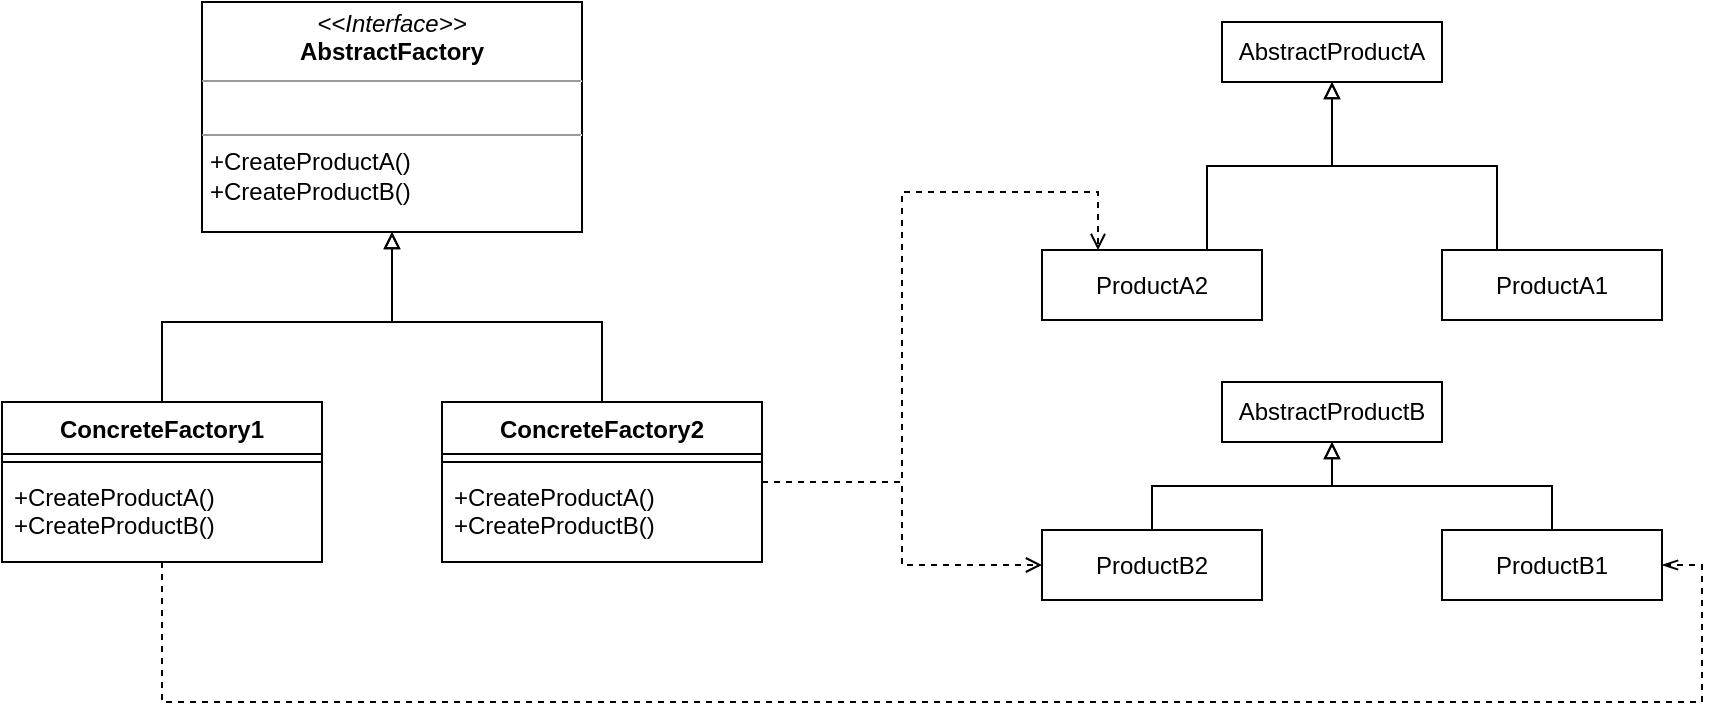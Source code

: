 <mxfile version="21.2.1" type="github">
  <diagram name="第 1 页" id="xnOflc-i28ki7hlCt2WM">
    <mxGraphModel dx="1195" dy="637" grid="1" gridSize="10" guides="1" tooltips="1" connect="1" arrows="1" fold="1" page="1" pageScale="1" pageWidth="827" pageHeight="1169" math="0" shadow="0">
      <root>
        <mxCell id="0" />
        <mxCell id="1" parent="0" />
        <mxCell id="NQLcbTlnsqjajTT3Q1Jt-1" value="&lt;p style=&quot;margin:0px;margin-top:4px;text-align:center;&quot;&gt;&lt;i style=&quot;border-color: var(--border-color);&quot;&gt;&amp;lt;&amp;lt;Interface&amp;gt;&amp;gt;&lt;/i&gt;&lt;br style=&quot;border-color: var(--border-color);&quot;&gt;&lt;b style=&quot;border-color: var(--border-color);&quot;&gt;AbstractFactory&lt;/b&gt;&lt;br&gt;&lt;/p&gt;&lt;hr size=&quot;1&quot;&gt;&lt;p style=&quot;margin:0px;margin-left:4px;&quot;&gt;&lt;br&gt;&lt;/p&gt;&lt;hr size=&quot;1&quot;&gt;&lt;p style=&quot;border-color: var(--border-color); margin: 0px 0px 0px 4px;&quot;&gt;+CreateProductA()&lt;/p&gt;&lt;p style=&quot;border-color: var(--border-color); margin: 0px 0px 0px 4px;&quot;&gt;+CreateProductB()&lt;/p&gt;" style="verticalAlign=top;align=left;overflow=fill;fontSize=12;fontFamily=Helvetica;html=1;whiteSpace=wrap;" vertex="1" parent="1">
          <mxGeometry x="130" y="180" width="190" height="115" as="geometry" />
        </mxCell>
        <mxCell id="NQLcbTlnsqjajTT3Q1Jt-11" style="edgeStyle=orthogonalEdgeStyle;rounded=0;orthogonalLoop=1;jettySize=auto;html=1;entryX=0.5;entryY=1;entryDx=0;entryDy=0;endArrow=block;endFill=0;exitX=0.5;exitY=0;exitDx=0;exitDy=0;" edge="1" parent="1" source="NQLcbTlnsqjajTT3Q1Jt-2" target="NQLcbTlnsqjajTT3Q1Jt-1">
          <mxGeometry relative="1" as="geometry">
            <mxPoint x="240" y="300.0" as="targetPoint" />
            <Array as="points">
              <mxPoint x="110" y="340" />
              <mxPoint x="225" y="340" />
            </Array>
          </mxGeometry>
        </mxCell>
        <mxCell id="NQLcbTlnsqjajTT3Q1Jt-30" style="edgeStyle=orthogonalEdgeStyle;rounded=0;orthogonalLoop=1;jettySize=auto;html=1;entryX=1;entryY=0.5;entryDx=0;entryDy=0;dashed=1;endArrow=openThin;endFill=0;" edge="1" parent="1" source="NQLcbTlnsqjajTT3Q1Jt-2" target="NQLcbTlnsqjajTT3Q1Jt-19">
          <mxGeometry relative="1" as="geometry">
            <Array as="points">
              <mxPoint x="110" y="530" />
              <mxPoint x="880" y="530" />
              <mxPoint x="880" y="462" />
            </Array>
          </mxGeometry>
        </mxCell>
        <mxCell id="NQLcbTlnsqjajTT3Q1Jt-2" value="ConcreteFactory1" style="swimlane;fontStyle=1;align=center;verticalAlign=top;childLayout=stackLayout;horizontal=1;startSize=26;horizontalStack=0;resizeParent=1;resizeParentMax=0;resizeLast=0;collapsible=1;marginBottom=0;whiteSpace=wrap;html=1;" vertex="1" parent="1">
          <mxGeometry x="30" y="380" width="160" height="80" as="geometry" />
        </mxCell>
        <mxCell id="NQLcbTlnsqjajTT3Q1Jt-4" value="" style="line;strokeWidth=1;fillColor=none;align=left;verticalAlign=middle;spacingTop=-1;spacingLeft=3;spacingRight=3;rotatable=0;labelPosition=right;points=[];portConstraint=eastwest;strokeColor=inherit;" vertex="1" parent="NQLcbTlnsqjajTT3Q1Jt-2">
          <mxGeometry y="26" width="160" height="8" as="geometry" />
        </mxCell>
        <mxCell id="NQLcbTlnsqjajTT3Q1Jt-5" value="+CreateProductA()&lt;br&gt;+CreateProductB()" style="text;strokeColor=none;fillColor=none;align=left;verticalAlign=top;spacingLeft=4;spacingRight=4;overflow=hidden;rotatable=0;points=[[0,0.5],[1,0.5]];portConstraint=eastwest;whiteSpace=wrap;html=1;" vertex="1" parent="NQLcbTlnsqjajTT3Q1Jt-2">
          <mxGeometry y="34" width="160" height="46" as="geometry" />
        </mxCell>
        <mxCell id="NQLcbTlnsqjajTT3Q1Jt-13" style="edgeStyle=orthogonalEdgeStyle;rounded=0;orthogonalLoop=1;jettySize=auto;html=1;exitX=0.5;exitY=0;exitDx=0;exitDy=0;entryX=0.5;entryY=1;entryDx=0;entryDy=0;endArrow=block;endFill=0;" edge="1" parent="1" source="NQLcbTlnsqjajTT3Q1Jt-8" target="NQLcbTlnsqjajTT3Q1Jt-1">
          <mxGeometry relative="1" as="geometry">
            <Array as="points">
              <mxPoint x="330" y="340" />
              <mxPoint x="225" y="340" />
            </Array>
          </mxGeometry>
        </mxCell>
        <mxCell id="NQLcbTlnsqjajTT3Q1Jt-20" style="edgeStyle=orthogonalEdgeStyle;rounded=0;orthogonalLoop=1;jettySize=auto;html=1;dashed=1;endArrow=open;endFill=0;" edge="1" parent="1" source="NQLcbTlnsqjajTT3Q1Jt-8" target="NQLcbTlnsqjajTT3Q1Jt-18">
          <mxGeometry relative="1" as="geometry" />
        </mxCell>
        <mxCell id="NQLcbTlnsqjajTT3Q1Jt-21" style="edgeStyle=orthogonalEdgeStyle;rounded=0;orthogonalLoop=1;jettySize=auto;html=1;entryX=0.25;entryY=0;entryDx=0;entryDy=0;dashed=1;endArrow=open;endFill=0;" edge="1" parent="1" source="NQLcbTlnsqjajTT3Q1Jt-8" target="NQLcbTlnsqjajTT3Q1Jt-15">
          <mxGeometry relative="1" as="geometry">
            <Array as="points">
              <mxPoint x="480" y="420" />
              <mxPoint x="480" y="275" />
              <mxPoint x="578" y="275" />
              <mxPoint x="578" y="304" />
            </Array>
          </mxGeometry>
        </mxCell>
        <mxCell id="NQLcbTlnsqjajTT3Q1Jt-8" value="ConcreteFactory2" style="swimlane;fontStyle=1;align=center;verticalAlign=top;childLayout=stackLayout;horizontal=1;startSize=26;horizontalStack=0;resizeParent=1;resizeParentMax=0;resizeLast=0;collapsible=1;marginBottom=0;whiteSpace=wrap;html=1;" vertex="1" parent="1">
          <mxGeometry x="250" y="380" width="160" height="80" as="geometry" />
        </mxCell>
        <mxCell id="NQLcbTlnsqjajTT3Q1Jt-9" value="" style="line;strokeWidth=1;fillColor=none;align=left;verticalAlign=middle;spacingTop=-1;spacingLeft=3;spacingRight=3;rotatable=0;labelPosition=right;points=[];portConstraint=eastwest;strokeColor=inherit;" vertex="1" parent="NQLcbTlnsqjajTT3Q1Jt-8">
          <mxGeometry y="26" width="160" height="8" as="geometry" />
        </mxCell>
        <mxCell id="NQLcbTlnsqjajTT3Q1Jt-10" value="+CreateProductA()&lt;br&gt;+CreateProductB()" style="text;strokeColor=none;fillColor=none;align=left;verticalAlign=top;spacingLeft=4;spacingRight=4;overflow=hidden;rotatable=0;points=[[0,0.5],[1,0.5]];portConstraint=eastwest;whiteSpace=wrap;html=1;" vertex="1" parent="NQLcbTlnsqjajTT3Q1Jt-8">
          <mxGeometry y="34" width="160" height="46" as="geometry" />
        </mxCell>
        <mxCell id="NQLcbTlnsqjajTT3Q1Jt-26" style="edgeStyle=orthogonalEdgeStyle;rounded=0;orthogonalLoop=1;jettySize=auto;html=1;exitX=0.75;exitY=0;exitDx=0;exitDy=0;entryX=0.5;entryY=1;entryDx=0;entryDy=0;endArrow=block;endFill=0;" edge="1" parent="1" source="NQLcbTlnsqjajTT3Q1Jt-15" target="NQLcbTlnsqjajTT3Q1Jt-23">
          <mxGeometry relative="1" as="geometry" />
        </mxCell>
        <mxCell id="NQLcbTlnsqjajTT3Q1Jt-15" value="ProductA2" style="html=1;whiteSpace=wrap;" vertex="1" parent="1">
          <mxGeometry x="550" y="304" width="110" height="35" as="geometry" />
        </mxCell>
        <mxCell id="NQLcbTlnsqjajTT3Q1Jt-27" style="edgeStyle=orthogonalEdgeStyle;rounded=0;orthogonalLoop=1;jettySize=auto;html=1;exitX=0.25;exitY=0;exitDx=0;exitDy=0;endArrow=block;endFill=0;" edge="1" parent="1" source="NQLcbTlnsqjajTT3Q1Jt-17" target="NQLcbTlnsqjajTT3Q1Jt-23">
          <mxGeometry relative="1" as="geometry" />
        </mxCell>
        <mxCell id="NQLcbTlnsqjajTT3Q1Jt-17" value="ProductA1" style="html=1;whiteSpace=wrap;" vertex="1" parent="1">
          <mxGeometry x="750" y="304" width="110" height="35" as="geometry" />
        </mxCell>
        <mxCell id="NQLcbTlnsqjajTT3Q1Jt-24" style="edgeStyle=orthogonalEdgeStyle;rounded=0;orthogonalLoop=1;jettySize=auto;html=1;exitX=0.5;exitY=0;exitDx=0;exitDy=0;entryX=0.5;entryY=1;entryDx=0;entryDy=0;endArrow=block;endFill=0;" edge="1" parent="1" source="NQLcbTlnsqjajTT3Q1Jt-18" target="NQLcbTlnsqjajTT3Q1Jt-22">
          <mxGeometry relative="1" as="geometry" />
        </mxCell>
        <mxCell id="NQLcbTlnsqjajTT3Q1Jt-18" value="ProductB2" style="html=1;whiteSpace=wrap;" vertex="1" parent="1">
          <mxGeometry x="550" y="444" width="110" height="35" as="geometry" />
        </mxCell>
        <mxCell id="NQLcbTlnsqjajTT3Q1Jt-25" style="edgeStyle=orthogonalEdgeStyle;rounded=0;orthogonalLoop=1;jettySize=auto;html=1;exitX=0.5;exitY=0;exitDx=0;exitDy=0;endArrow=block;endFill=0;" edge="1" parent="1" source="NQLcbTlnsqjajTT3Q1Jt-19" target="NQLcbTlnsqjajTT3Q1Jt-22">
          <mxGeometry relative="1" as="geometry" />
        </mxCell>
        <mxCell id="NQLcbTlnsqjajTT3Q1Jt-19" value="ProductB1" style="html=1;whiteSpace=wrap;" vertex="1" parent="1">
          <mxGeometry x="750" y="444" width="110" height="35" as="geometry" />
        </mxCell>
        <mxCell id="NQLcbTlnsqjajTT3Q1Jt-22" value="AbstractProductB" style="html=1;whiteSpace=wrap;" vertex="1" parent="1">
          <mxGeometry x="640" y="370" width="110" height="30" as="geometry" />
        </mxCell>
        <mxCell id="NQLcbTlnsqjajTT3Q1Jt-23" value="AbstractProductA" style="html=1;whiteSpace=wrap;" vertex="1" parent="1">
          <mxGeometry x="640" y="190" width="110" height="30" as="geometry" />
        </mxCell>
      </root>
    </mxGraphModel>
  </diagram>
</mxfile>
